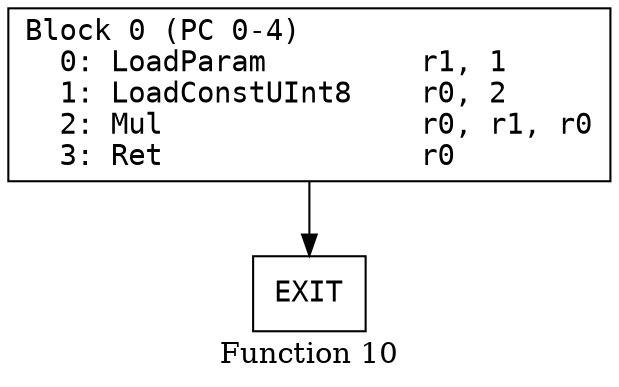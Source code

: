 // Function 10 from flow_control
// Generated from data/flow_control.dot

digraph {
  rankdir=TB;
  node [shape=box, fontname="monospace"];

  label = "Function 10";
  style = filled;
  color = lightgrey;

  f10_n0 [ label = "Block 0 (PC 0-4)\l  0: LoadParam         r1, 1\l  1: LoadConstUInt8    r0, 2\l  2: Mul               r0, r1, r0\l  3: Ret               r0\l" ]
  f10_n1 [ label = "EXIT" ]

  f10_n0 -> f10_n1
}
